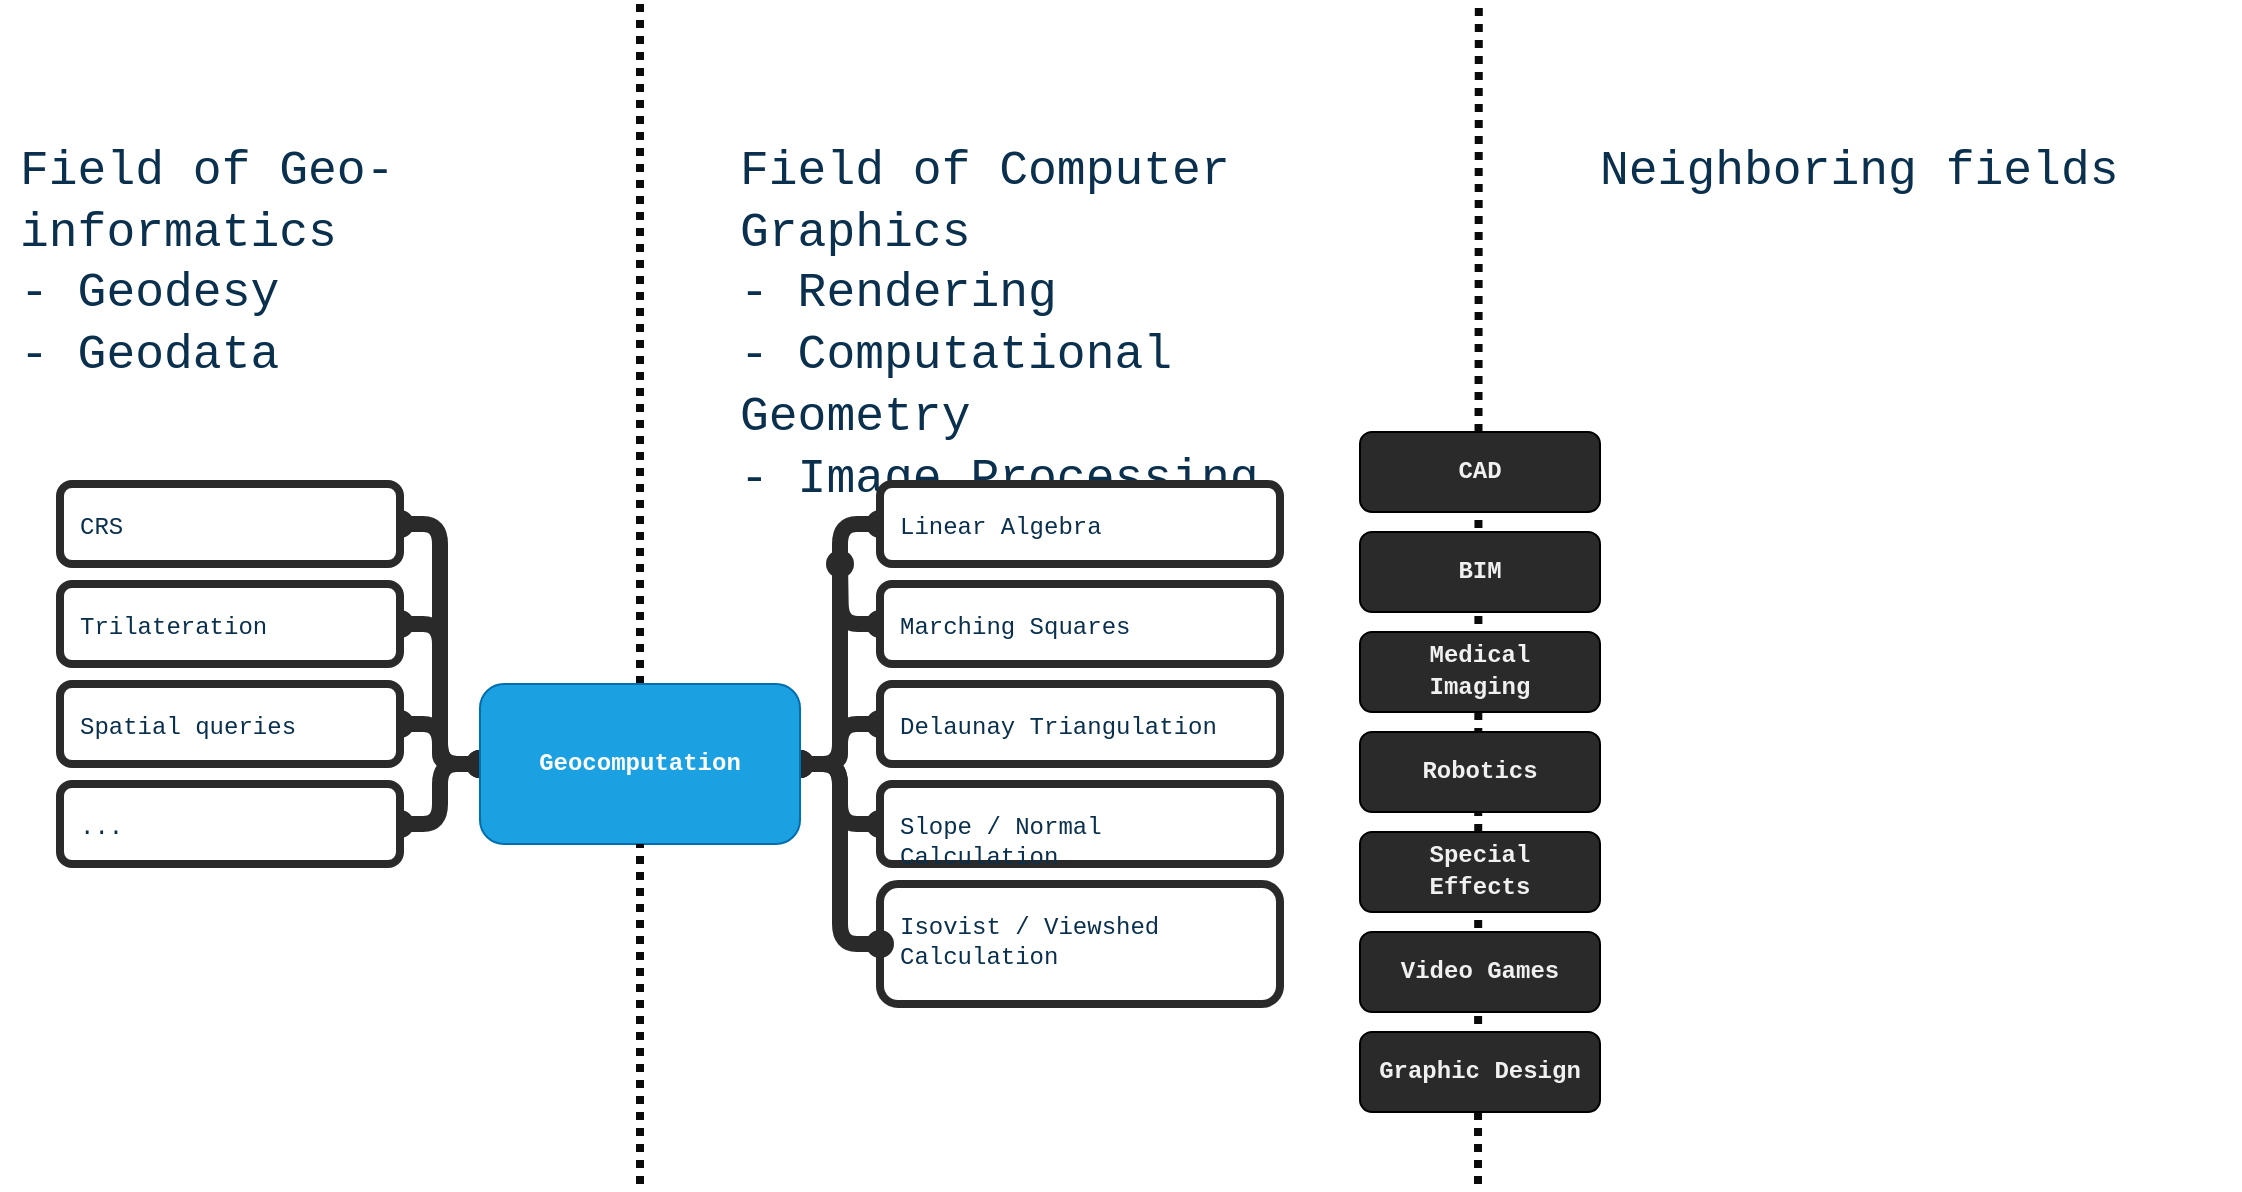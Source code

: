 <mxfile>
    <diagram id="0xoyhoB9InXKQoQoNSjv" name="Page-1">
        <mxGraphModel dx="1955" dy="1900" grid="1" gridSize="10" guides="1" tooltips="1" connect="1" arrows="1" fold="1" page="1" pageScale="1" pageWidth="850" pageHeight="1100" background="#FFFFFF" math="0" shadow="0">
            <root>
                <mxCell id="0"/>
                <mxCell id="1" parent="0"/>
                <mxCell id="104" value="" style="endArrow=none;dashed=1;html=1;strokeColor=#0A0A0A;strokeWidth=4;dashPattern=1 1;" parent="1" edge="1">
                    <mxGeometry width="50" height="50" relative="1" as="geometry">
                        <mxPoint x="259" y="-130" as="sourcePoint"/>
                        <mxPoint x="259.41" y="-720" as="targetPoint"/>
                    </mxGeometry>
                </mxCell>
                <mxCell id="102" value="" style="endArrow=none;dashed=1;html=1;strokeColor=#0A0A0A;strokeWidth=4;dashPattern=1 1;startArrow=none;" parent="1" edge="1" source="109">
                    <mxGeometry width="50" height="50" relative="1" as="geometry">
                        <mxPoint x="-160" y="-130" as="sourcePoint"/>
                        <mxPoint x="-160" y="-720" as="targetPoint"/>
                    </mxGeometry>
                </mxCell>
                <mxCell id="105" value="&lt;div style=&quot;font-family: &amp;#34;consolas&amp;#34; , &amp;#34;courier new&amp;#34; , monospace ; line-height: 1.28&quot;&gt;&lt;span style=&quot;font-size: 24px&quot;&gt;Field of Computer Graphics&lt;/span&gt;&lt;br&gt;&lt;/div&gt;&lt;div style=&quot;font-family: &amp;#34;consolas&amp;#34; , &amp;#34;courier new&amp;#34; , monospace ; line-height: 1.28&quot;&gt;&lt;span style=&quot;font-size: 24px&quot;&gt;- Rendering&lt;/span&gt;&lt;/div&gt;&lt;div style=&quot;font-family: &amp;#34;consolas&amp;#34; , &amp;#34;courier new&amp;#34; , monospace ; line-height: 1.28&quot;&gt;&lt;span style=&quot;font-size: 24px&quot;&gt;- Computational Geometry&lt;/span&gt;&lt;/div&gt;&lt;div style=&quot;font-family: &amp;#34;consolas&amp;#34; , &amp;#34;courier new&amp;#34; , monospace ; line-height: 1.28&quot;&gt;&lt;span style=&quot;font-size: 24px&quot;&gt;- Image Processing&lt;/span&gt;&lt;/div&gt;" style="whiteSpace=wrap;html=1;rounded=1;align=left;labelBorderColor=none;spacingLeft=0;spacingBottom=0;spacingRight=0;spacing=10;spacingTop=0;fontColor=#0A304D;labelBackgroundColor=none;fillColor=none;strokeWidth=4;strokeColor=none;rotation=0;fontSize=18;verticalAlign=top;" parent="1" vertex="1">
                    <mxGeometry x="-120" y="-666" width="353" height="200" as="geometry"/>
                </mxCell>
                <mxCell id="106" value="&lt;div style=&quot;font-family: &amp;#34;consolas&amp;#34; , &amp;#34;courier new&amp;#34; , monospace ; line-height: 1.28&quot;&gt;&lt;span style=&quot;font-size: 24px&quot;&gt;Field of Geo-informatics&lt;/span&gt;&lt;br&gt;&lt;/div&gt;&lt;div style=&quot;font-family: &amp;#34;consolas&amp;#34; , &amp;#34;courier new&amp;#34; , monospace ; line-height: 1.28&quot;&gt;&lt;font style=&quot;font-size: 24px&quot;&gt;- Geodesy&lt;/font&gt;&lt;/div&gt;&lt;div style=&quot;font-family: &amp;#34;consolas&amp;#34; , &amp;#34;courier new&amp;#34; , monospace ; line-height: 1.28&quot;&gt;&lt;font style=&quot;font-size: 24px&quot;&gt;- Geodata&lt;/font&gt;&lt;/div&gt;&lt;div style=&quot;font-family: &amp;#34;consolas&amp;#34; , &amp;#34;courier new&amp;#34; , monospace ; line-height: 1.28&quot;&gt;&lt;font style=&quot;font-size: 24px&quot;&gt;&lt;br&gt;&lt;/font&gt;&lt;/div&gt;" style="whiteSpace=wrap;html=1;rounded=1;align=left;labelBorderColor=none;spacingLeft=0;spacingBottom=0;spacingRight=0;spacing=10;spacingTop=0;fontColor=#0A304D;labelBackgroundColor=none;fillColor=none;strokeWidth=4;strokeColor=none;rotation=0;fontSize=18;verticalAlign=top;" parent="1" vertex="1">
                    <mxGeometry x="-480" y="-666" width="280" height="200" as="geometry"/>
                </mxCell>
                <mxCell id="131" style="edgeStyle=orthogonalEdgeStyle;shape=connector;rounded=1;html=1;exitX=0;exitY=0.5;exitDx=0;exitDy=0;labelBackgroundColor=default;fontFamily=Helvetica;fontSize=12;fontColor=#2A2A2A;startArrow=oval;startFill=1;endArrow=oval;endFill=1;strokeColor=#2A2A2A;strokeWidth=8;" parent="1" source="108" edge="1">
                    <mxGeometry relative="1" as="geometry">
                        <mxPoint x="-60" y="-440" as="targetPoint"/>
                    </mxGeometry>
                </mxCell>
                <mxCell id="108" value="&lt;div style=&quot;font-family: &amp;#34;consolas&amp;#34; , &amp;#34;courier new&amp;#34; , monospace ; line-height: 1.28&quot;&gt;Marching Squares&lt;/div&gt;" style="whiteSpace=wrap;html=1;rounded=1;align=left;labelBorderColor=none;spacingLeft=0;spacingBottom=0;spacingRight=0;spacing=10;spacingTop=0;fontColor=#0A304D;labelBackgroundColor=none;fillColor=#FFFFFF;strokeWidth=4;strokeColor=#2A2A2A;verticalAlign=top;" parent="1" vertex="1">
                    <mxGeometry x="-40" y="-430" width="200" height="40" as="geometry"/>
                </mxCell>
                <mxCell id="130" style="edgeStyle=orthogonalEdgeStyle;shape=connector;rounded=1;html=1;exitX=1;exitY=0.5;exitDx=0;exitDy=0;entryX=0;entryY=0.5;entryDx=0;entryDy=0;labelBackgroundColor=default;fontFamily=Helvetica;fontSize=12;fontColor=#2A2A2A;startArrow=oval;startFill=1;endArrow=oval;endFill=1;strokeColor=#2A2A2A;strokeWidth=8;" parent="1" source="109" target="107" edge="1">
                    <mxGeometry relative="1" as="geometry"/>
                </mxCell>
                <mxCell id="132" style="edgeStyle=orthogonalEdgeStyle;shape=connector;rounded=1;html=1;exitX=0;exitY=0.5;exitDx=0;exitDy=0;entryX=1;entryY=0.5;entryDx=0;entryDy=0;labelBackgroundColor=default;fontFamily=Helvetica;fontSize=12;fontColor=#2A2A2A;startArrow=oval;startFill=1;endArrow=oval;endFill=1;strokeColor=#2A2A2A;strokeWidth=8;" parent="1" source="109" target="112" edge="1">
                    <mxGeometry relative="1" as="geometry"/>
                </mxCell>
                <mxCell id="110" value="&lt;div style=&quot;font-family: &amp;#34;consolas&amp;#34; , &amp;#34;courier new&amp;#34; , monospace ; line-height: 1.28&quot;&gt;&lt;span style=&quot;font-size: 24px&quot;&gt;Neighboring fields&lt;/span&gt;&lt;/div&gt;" style="whiteSpace=wrap;html=1;rounded=1;align=left;labelBorderColor=none;spacingLeft=0;spacingBottom=0;spacingRight=0;spacing=10;spacingTop=0;fontColor=#0A304D;labelBackgroundColor=none;fillColor=none;strokeWidth=4;strokeColor=none;rotation=0;fontSize=18;verticalAlign=top;" parent="1" vertex="1">
                    <mxGeometry x="310" y="-666" width="330" height="200" as="geometry"/>
                </mxCell>
                <mxCell id="111" value="&lt;div style=&quot;font-family: &amp;quot;consolas&amp;quot; , &amp;quot;courier new&amp;quot; , monospace ; line-height: 1.28&quot;&gt;&lt;b&gt;CAD&lt;/b&gt;&lt;/div&gt;" style="whiteSpace=wrap;html=1;rounded=1;align=center;labelBorderColor=none;spacingLeft=0;spacingBottom=0;spacingRight=0;spacing=10;spacingTop=0;labelBackgroundColor=none;fillColor=#2A2A2A;fontColor=#F0F0F0;" parent="1" vertex="1">
                    <mxGeometry x="200" y="-506" width="120" height="40" as="geometry"/>
                </mxCell>
                <mxCell id="112" value="&lt;div style=&quot;font-family: &amp;#34;consolas&amp;#34; , &amp;#34;courier new&amp;#34; , monospace ; line-height: 1.28&quot;&gt;CRS&lt;/div&gt;" style="whiteSpace=wrap;html=1;rounded=1;align=left;labelBorderColor=none;spacingLeft=0;spacingBottom=0;spacingRight=0;spacing=10;spacingTop=0;fontColor=#0A304D;labelBackgroundColor=none;fillColor=#FFFFFF;strokeWidth=4;strokeColor=#2A2A2A;verticalAlign=top;" parent="1" vertex="1">
                    <mxGeometry x="-450" y="-480" width="170" height="40" as="geometry"/>
                </mxCell>
                <mxCell id="115" value="&lt;div style=&quot;font-family: &amp;quot;consolas&amp;quot; , &amp;quot;courier new&amp;quot; , monospace ; line-height: 1.28&quot;&gt;&lt;b&gt;BIM&lt;/b&gt;&lt;/div&gt;" style="whiteSpace=wrap;html=1;rounded=1;align=center;labelBorderColor=none;spacingLeft=0;spacingBottom=0;spacingRight=0;spacing=10;spacingTop=0;labelBackgroundColor=none;fillColor=#2A2A2A;fontColor=#F0F0F0;" parent="1" vertex="1">
                    <mxGeometry x="200" y="-456" width="120" height="40" as="geometry"/>
                </mxCell>
                <mxCell id="119" value="&lt;div style=&quot;font-family: &amp;quot;consolas&amp;quot; , &amp;quot;courier new&amp;quot; , monospace ; line-height: 1.28&quot;&gt;&lt;b&gt;Medical Imaging&lt;/b&gt;&lt;/div&gt;" style="whiteSpace=wrap;html=1;rounded=1;align=center;labelBorderColor=none;spacingLeft=0;spacingBottom=0;spacingRight=0;spacing=10;spacingTop=0;labelBackgroundColor=none;fillColor=#2A2A2A;fontColor=#F0F0F0;" parent="1" vertex="1">
                    <mxGeometry x="200" y="-406" width="120" height="40" as="geometry"/>
                </mxCell>
                <mxCell id="120" value="&lt;div style=&quot;font-family: &amp;quot;consolas&amp;quot; , &amp;quot;courier new&amp;quot; , monospace ; line-height: 1.28&quot;&gt;&lt;b&gt;Robotics&lt;/b&gt;&lt;/div&gt;" style="whiteSpace=wrap;html=1;rounded=1;align=center;labelBorderColor=none;spacingLeft=0;spacingBottom=0;spacingRight=0;spacing=10;spacingTop=0;labelBackgroundColor=none;fillColor=#2A2A2A;fontColor=#F0F0F0;" parent="1" vertex="1">
                    <mxGeometry x="200" y="-356" width="120" height="40" as="geometry"/>
                </mxCell>
                <mxCell id="133" style="edgeStyle=orthogonalEdgeStyle;shape=connector;rounded=1;html=1;exitX=0;exitY=0.5;exitDx=0;exitDy=0;entryX=1;entryY=0.5;entryDx=0;entryDy=0;labelBackgroundColor=default;fontFamily=Helvetica;fontSize=12;fontColor=#2A2A2A;startArrow=oval;startFill=1;endArrow=oval;endFill=1;strokeColor=#2A2A2A;strokeWidth=8;" parent="1" source="121" target="109" edge="1">
                    <mxGeometry relative="1" as="geometry"/>
                </mxCell>
                <mxCell id="121" value="&lt;div style=&quot;font-family: &amp;#34;consolas&amp;#34; , &amp;#34;courier new&amp;#34; , monospace ; line-height: 1.28&quot;&gt;Delaunay Triangulation&lt;/div&gt;" style="whiteSpace=wrap;html=1;rounded=1;align=left;labelBorderColor=none;spacingLeft=0;spacingBottom=0;spacingRight=0;spacing=10;spacingTop=0;fontColor=#0A304D;labelBackgroundColor=none;fillColor=#FFFFFF;strokeWidth=4;strokeColor=#2A2A2A;verticalAlign=top;" parent="1" vertex="1">
                    <mxGeometry x="-40" y="-380" width="200" height="40" as="geometry"/>
                </mxCell>
                <mxCell id="134" style="edgeStyle=orthogonalEdgeStyle;shape=connector;rounded=1;html=1;exitX=0;exitY=0.5;exitDx=0;exitDy=0;labelBackgroundColor=default;fontFamily=Helvetica;fontSize=12;fontColor=#2A2A2A;startArrow=oval;startFill=1;endArrow=oval;endFill=1;strokeColor=#2A2A2A;strokeWidth=8;entryX=1;entryY=0.5;entryDx=0;entryDy=0;" parent="1" source="122" edge="1" target="109">
                    <mxGeometry relative="1" as="geometry">
                        <mxPoint x="-80" y="-440" as="targetPoint"/>
                        <Array as="points">
                            <mxPoint x="-60" y="-310"/>
                            <mxPoint x="-60" y="-340"/>
                        </Array>
                    </mxGeometry>
                </mxCell>
                <mxCell id="122" value="&lt;div style=&quot;font-family: &amp;#34;consolas&amp;#34; , &amp;#34;courier new&amp;#34; , monospace ; line-height: 1.28&quot;&gt;Slope / Normal Calculation&lt;/div&gt;" style="whiteSpace=wrap;html=1;rounded=1;align=left;labelBorderColor=none;spacingLeft=0;spacingBottom=0;spacingRight=0;spacing=10;spacingTop=0;fontColor=#0A304D;labelBackgroundColor=none;fillColor=#FFFFFF;strokeWidth=4;strokeColor=#2A2A2A;verticalAlign=top;" parent="1" vertex="1">
                    <mxGeometry x="-40" y="-330" width="200" height="40" as="geometry"/>
                </mxCell>
                <mxCell id="123" value="&lt;div style=&quot;font-family: &amp;#34;consolas&amp;#34; , &amp;#34;courier new&amp;#34; , monospace ; line-height: 1.28&quot;&gt;Isovist / Viewshed Calculation&lt;/div&gt;" style="whiteSpace=wrap;html=1;rounded=1;align=left;labelBorderColor=none;spacingLeft=0;spacingBottom=0;spacingRight=0;spacing=10;spacingTop=0;fontColor=#0A304D;labelBackgroundColor=none;fillColor=#FFFFFF;strokeWidth=4;strokeColor=#2A2A2A;verticalAlign=top;" parent="1" vertex="1">
                    <mxGeometry x="-40" y="-280" width="200" height="60" as="geometry"/>
                </mxCell>
                <mxCell id="107" value="&lt;div style=&quot;font-family: &amp;#34;consolas&amp;#34; , &amp;#34;courier new&amp;#34; , monospace ; line-height: 1.28&quot;&gt;Linear Algebra&lt;/div&gt;" style="whiteSpace=wrap;html=1;rounded=1;align=left;labelBorderColor=none;spacingLeft=0;spacingBottom=0;spacingRight=0;spacing=10;spacingTop=0;fontColor=#0A304D;labelBackgroundColor=none;fillColor=#FFFFFF;strokeWidth=4;strokeColor=#2A2A2A;verticalAlign=top;" parent="1" vertex="1">
                    <mxGeometry x="-40" y="-480" width="200" height="40" as="geometry"/>
                </mxCell>
                <mxCell id="136" value="&lt;div style=&quot;font-family: &amp;quot;consolas&amp;quot; , &amp;quot;courier new&amp;quot; , monospace ; line-height: 1.28&quot;&gt;&lt;b&gt;Special Effects&lt;/b&gt;&lt;/div&gt;" style="whiteSpace=wrap;html=1;rounded=1;align=center;labelBorderColor=none;spacingLeft=0;spacingBottom=0;spacingRight=0;spacing=10;spacingTop=0;labelBackgroundColor=none;fillColor=#2A2A2A;fontColor=#F0F0F0;" parent="1" vertex="1">
                    <mxGeometry x="200" y="-306" width="120" height="40" as="geometry"/>
                </mxCell>
                <mxCell id="137" value="&lt;div style=&quot;font-family: &amp;quot;consolas&amp;quot; , &amp;quot;courier new&amp;quot; , monospace ; line-height: 1.28&quot;&gt;&lt;b&gt;Video Games&lt;/b&gt;&lt;/div&gt;" style="whiteSpace=wrap;html=1;rounded=1;align=center;labelBorderColor=none;spacingLeft=0;spacingBottom=0;spacingRight=0;spacing=10;spacingTop=0;labelBackgroundColor=none;fillColor=#2A2A2A;fontColor=#F0F0F0;" parent="1" vertex="1">
                    <mxGeometry x="200" y="-256" width="120" height="40" as="geometry"/>
                </mxCell>
                <mxCell id="138" value="&lt;div style=&quot;font-family: &amp;quot;consolas&amp;quot; , &amp;quot;courier new&amp;quot; , monospace ; line-height: 1.28&quot;&gt;&lt;b&gt;Graphic Design&lt;/b&gt;&lt;/div&gt;" style="whiteSpace=wrap;html=1;rounded=1;align=center;labelBorderColor=none;spacingLeft=0;spacingBottom=0;spacingRight=0;spacing=10;spacingTop=0;labelBackgroundColor=none;fillColor=#2A2A2A;fontColor=#F0F0F0;" parent="1" vertex="1">
                    <mxGeometry x="200" y="-206" width="120" height="40" as="geometry"/>
                </mxCell>
                <mxCell id="140" style="edgeStyle=orthogonalEdgeStyle;shape=connector;rounded=1;html=1;exitX=1;exitY=0.5;exitDx=0;exitDy=0;entryX=0;entryY=0.5;entryDx=0;entryDy=0;labelBackgroundColor=default;fontFamily=Helvetica;fontSize=12;fontColor=#2A2A2A;startArrow=oval;startFill=1;endArrow=oval;endFill=1;strokeColor=#2A2A2A;strokeWidth=8;" parent="1" source="139" target="109" edge="1">
                    <mxGeometry relative="1" as="geometry"/>
                </mxCell>
                <mxCell id="139" value="&lt;div style=&quot;font-family: &amp;#34;consolas&amp;#34; , &amp;#34;courier new&amp;#34; , monospace ; line-height: 1.28&quot;&gt;Trilateration&lt;/div&gt;" style="whiteSpace=wrap;html=1;rounded=1;align=left;labelBorderColor=none;spacingLeft=0;spacingBottom=0;spacingRight=0;spacing=10;spacingTop=0;fontColor=#0A304D;labelBackgroundColor=none;fillColor=#FFFFFF;strokeWidth=4;strokeColor=#2A2A2A;verticalAlign=top;" parent="1" vertex="1">
                    <mxGeometry x="-450" y="-430" width="170" height="40" as="geometry"/>
                </mxCell>
                <mxCell id="148" style="edgeStyle=orthogonalEdgeStyle;shape=connector;rounded=1;html=1;exitX=1;exitY=0.5;exitDx=0;exitDy=0;entryX=0;entryY=0.5;entryDx=0;entryDy=0;labelBackgroundColor=default;fontFamily=Helvetica;fontSize=12;fontColor=#2A2A2A;startArrow=oval;startFill=1;endArrow=oval;endFill=1;strokeColor=#2A2A2A;strokeWidth=8;" edge="1" parent="1" source="141" target="109">
                    <mxGeometry relative="1" as="geometry"/>
                </mxCell>
                <mxCell id="141" value="&lt;div style=&quot;font-family: &amp;#34;consolas&amp;#34; , &amp;#34;courier new&amp;#34; , monospace ; line-height: 1.28&quot;&gt;Spatial queries&lt;/div&gt;" style="whiteSpace=wrap;html=1;rounded=1;align=left;labelBorderColor=none;spacingLeft=0;spacingBottom=0;spacingRight=0;spacing=10;spacingTop=0;fontColor=#0A304D;labelBackgroundColor=none;fillColor=#FFFFFF;strokeWidth=4;strokeColor=#2A2A2A;verticalAlign=top;" parent="1" vertex="1">
                    <mxGeometry x="-450" y="-380" width="170" height="40" as="geometry"/>
                </mxCell>
                <mxCell id="147" style="edgeStyle=orthogonalEdgeStyle;shape=connector;rounded=1;html=1;exitX=1;exitY=0.5;exitDx=0;exitDy=0;labelBackgroundColor=default;fontFamily=Helvetica;fontSize=12;fontColor=#2A2A2A;startArrow=oval;startFill=1;endArrow=oval;endFill=1;strokeColor=#2A2A2A;strokeWidth=8;" edge="1" parent="1" source="142">
                    <mxGeometry relative="1" as="geometry">
                        <mxPoint x="-240" y="-340" as="targetPoint"/>
                        <Array as="points">
                            <mxPoint x="-260" y="-310"/>
                            <mxPoint x="-260" y="-340"/>
                        </Array>
                    </mxGeometry>
                </mxCell>
                <mxCell id="142" value="&lt;div style=&quot;font-family: &amp;#34;consolas&amp;#34; , &amp;#34;courier new&amp;#34; , monospace ; line-height: 1.28&quot;&gt;...&lt;/div&gt;" style="whiteSpace=wrap;html=1;rounded=1;align=left;labelBorderColor=none;spacingLeft=0;spacingBottom=0;spacingRight=0;spacing=10;spacingTop=0;fontColor=#0A304D;labelBackgroundColor=none;fillColor=#FFFFFF;strokeWidth=4;strokeColor=#2A2A2A;verticalAlign=top;" parent="1" vertex="1">
                    <mxGeometry x="-450" y="-330" width="170" height="40" as="geometry"/>
                </mxCell>
                <mxCell id="146" style="edgeStyle=orthogonalEdgeStyle;shape=connector;rounded=1;html=1;exitX=1;exitY=0.5;exitDx=0;exitDy=0;entryX=0;entryY=0.5;entryDx=0;entryDy=0;labelBackgroundColor=default;fontFamily=Helvetica;fontSize=12;fontColor=#2A2A2A;startArrow=oval;startFill=1;endArrow=oval;endFill=1;strokeColor=#2A2A2A;strokeWidth=8;" edge="1" parent="1" source="109" target="123">
                    <mxGeometry relative="1" as="geometry"/>
                </mxCell>
                <mxCell id="109" value="&lt;div style=&quot;font-family: &amp;quot;consolas&amp;quot; , &amp;quot;courier new&amp;quot; , monospace ; line-height: 1.28&quot;&gt;&lt;b&gt;Geocomputation&lt;/b&gt;&lt;/div&gt;" style="whiteSpace=wrap;html=1;rounded=1;align=center;labelBorderColor=none;spacingLeft=0;spacingBottom=0;spacingRight=0;spacing=10;spacingTop=0;fontColor=#ffffff;labelBackgroundColor=none;fillColor=#1ba1e2;strokeColor=#006EAF;" parent="1" vertex="1">
                    <mxGeometry x="-240" y="-380" width="160" height="80" as="geometry"/>
                </mxCell>
                <mxCell id="143" value="" style="endArrow=none;dashed=1;html=1;strokeColor=#0A0A0A;strokeWidth=4;dashPattern=1 1;" edge="1" parent="1" target="109">
                    <mxGeometry width="50" height="50" relative="1" as="geometry">
                        <mxPoint x="-160" y="-130" as="sourcePoint"/>
                        <mxPoint x="-160" y="-720.0" as="targetPoint"/>
                    </mxGeometry>
                </mxCell>
            </root>
        </mxGraphModel>
    </diagram>
</mxfile>